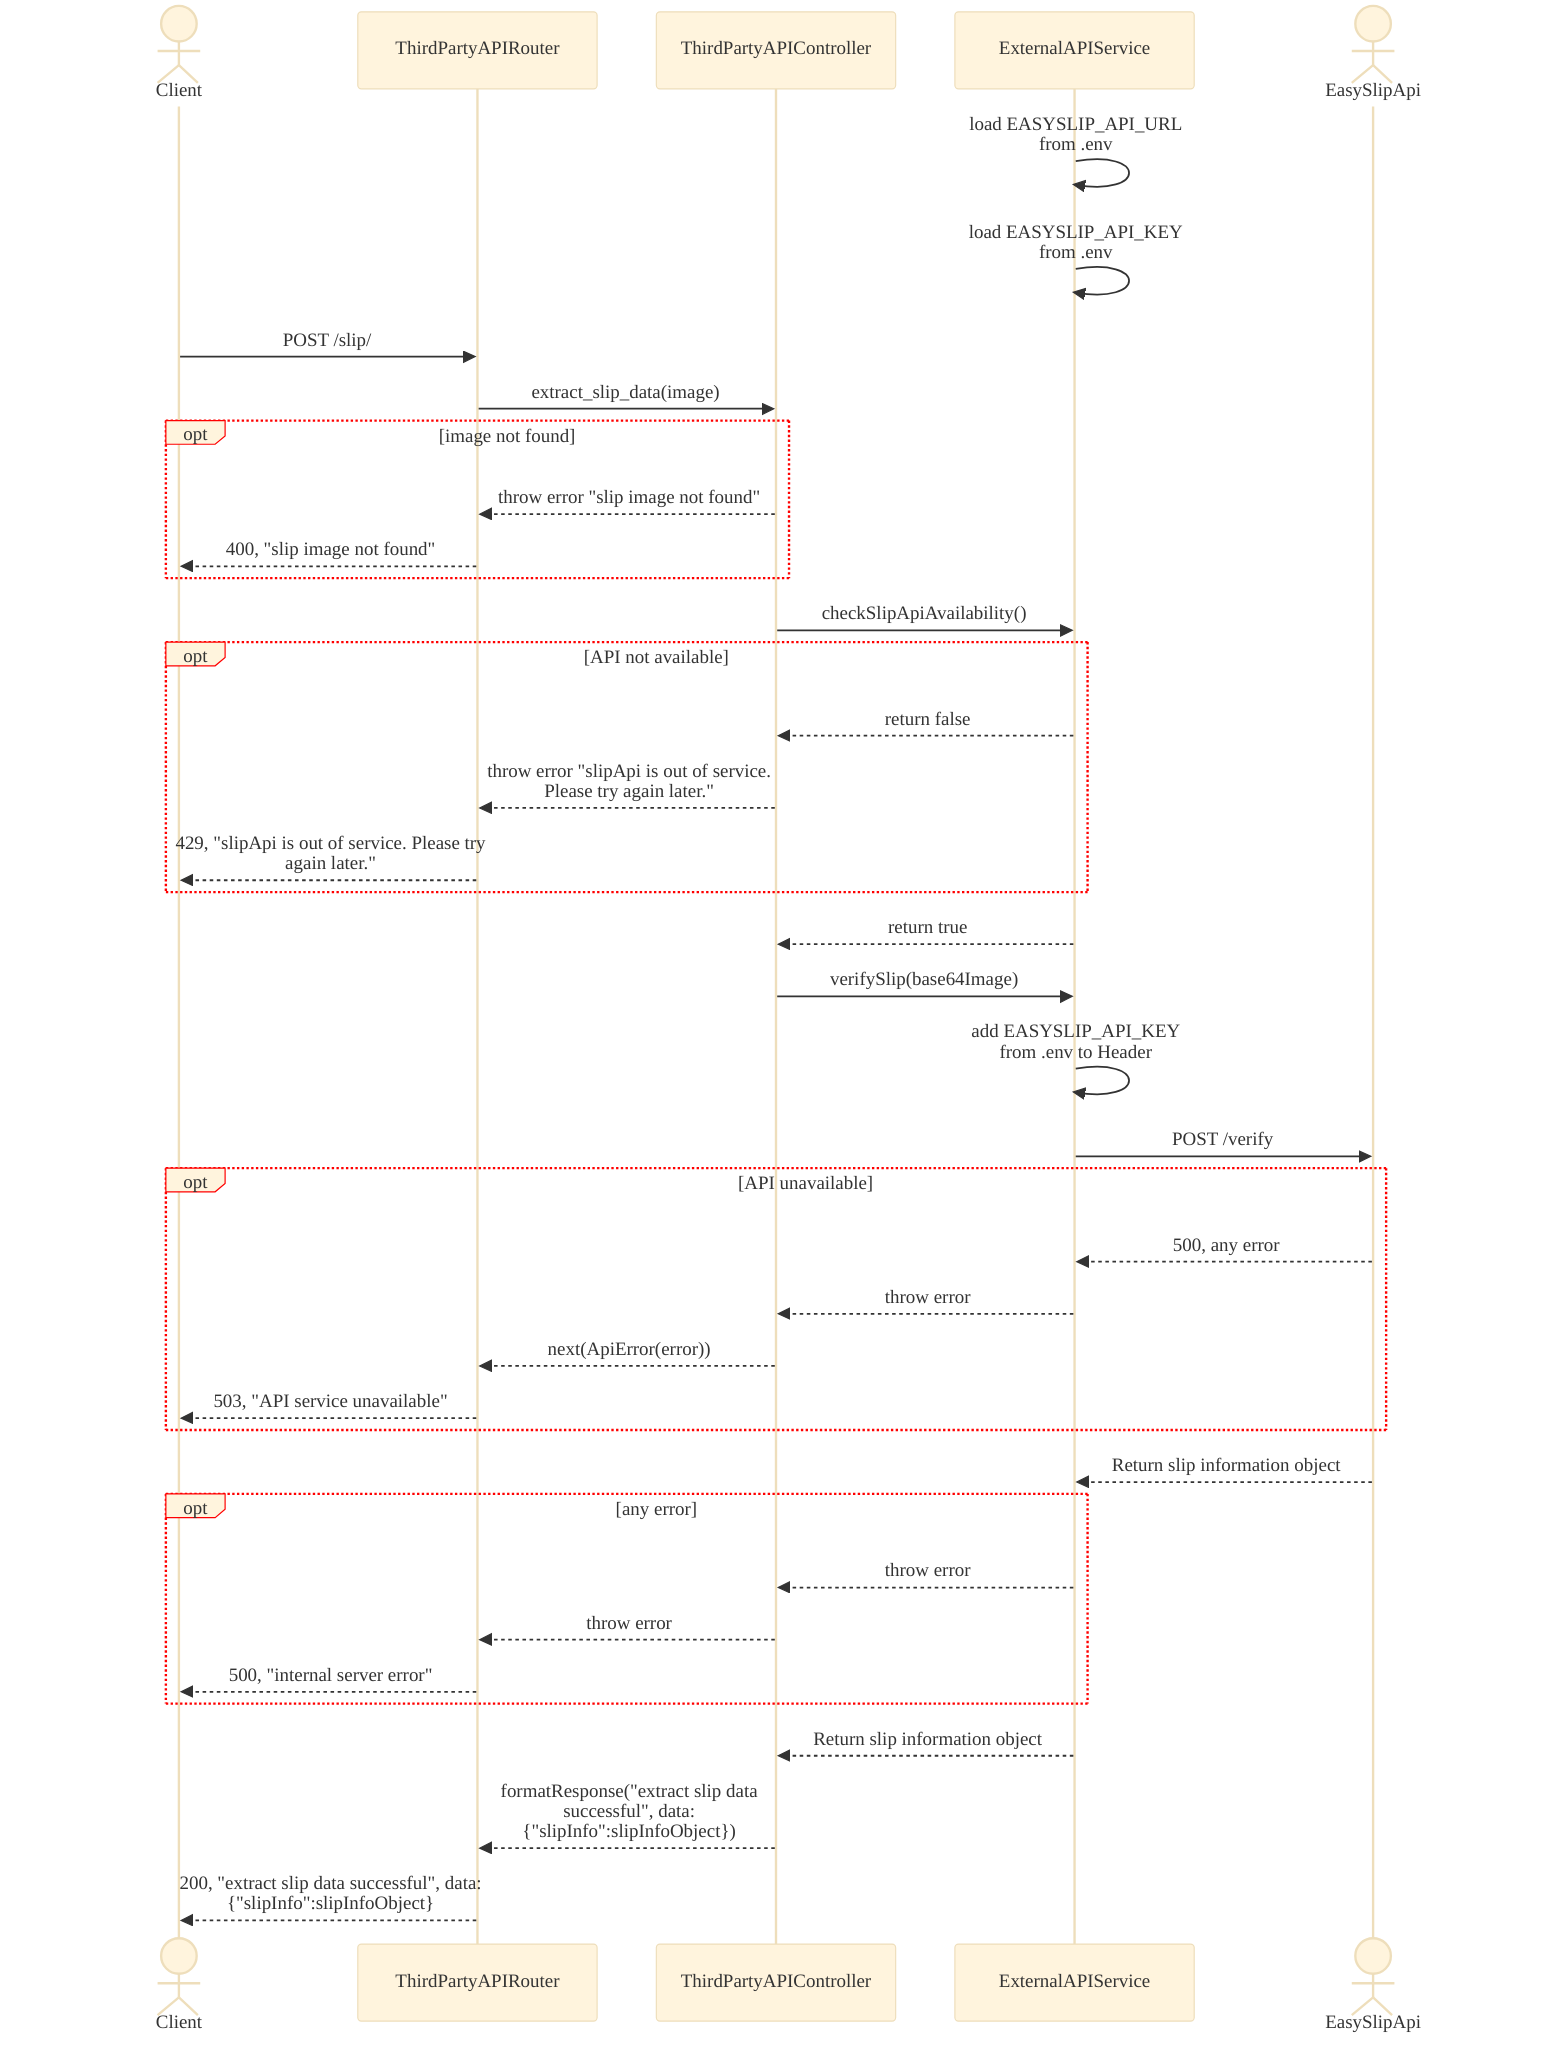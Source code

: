 %%{
    init: {
        "theme":"base",
        "themeVariables": {
            "fontFamily": "system-ui",
            'labelBoxBorderColor': '#ff0000'
        },
        "sequence": { 
            "wrap": true, 
            "width": 202 
        } 
    }
}%%
sequenceDiagram
    Actor Client
    participant Router as ThirdPartyAPIRouter
    participant Cont as ThirdPartyAPIController
    participant ApiClient as ExternalAPIService
    Actor Api as EasySlipApi
    %% EASYSLIP_API document = "https://developer.easyslip.com/document"

    %% add EASYSLIP_API_URL = "https://developer.easyslip.com/api/v1"<br>to .env
    %% add EASYSLIP_API_KEY from Easy api to .env
    
    ApiClient->>ApiClient: load EASYSLIP_API_URL from .env
    ApiClient->>ApiClient: load EASYSLIP_API_KEY from .env
    Client->>Router: POST /slip/
    Router->>Cont: extract_slip_data(image)
    opt image not found
        Cont-->>Router: throw error "slip image not found"
        Router-->>Client: 400, "slip image not found"
    end
    Cont->>ApiClient: checkSlipApiAvailability()
    opt API not available
        ApiClient-->>Cont: return false
        Cont-->>Router: throw error "slipApi is out of service. Please try again later."
        Router-->>Client: 429, "slipApi is out of service. Please try again later."
    end
    ApiClient-->>Cont: return true
    Cont->>ApiClient: verifySlip(base64Image)
    ApiClient->>ApiClient: add EASYSLIP_API_KEY from .env to Header
    ApiClient->>Api: POST /verify
    opt API unavailable
        Api-->>ApiClient: 500, any error
        ApiClient-->>Cont: throw error 
        Cont-->>Router: next(ApiError(error)) 
        Router-->>Client: 503, "API service unavailable"
    end
    Api-->>ApiClient: Return slip information object
    opt any error
        ApiClient-->>Cont: throw error
        Cont-->>Router: throw error 
        Router-->>Client: 500, "internal server error"
    end
    ApiClient-->>Cont: Return slip information object
    Cont-->>Router: formatResponse("extract slip data successful", data: {"slipInfo":slipInfoObject})
    Router-->>Client: 200, "extract slip data successful", data: {"slipInfo":slipInfoObject}
